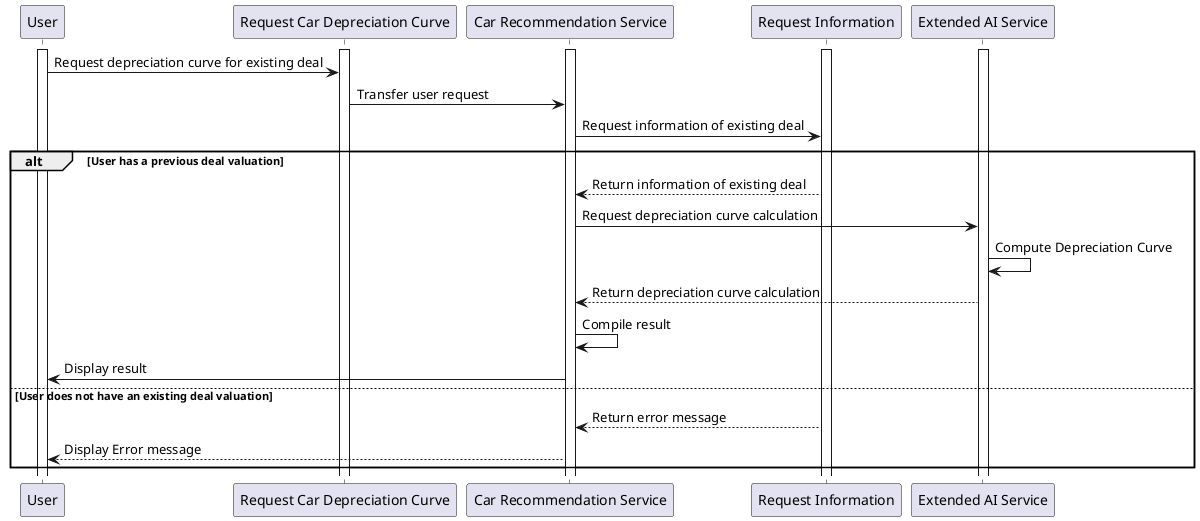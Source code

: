 @startuml be4
participant User
participant "Request Car Depreciation Curve"
participant "Car Recommendation Service"
participant "Request Information"
participant "Extended AI Service"

activate User
activate "Request Car Depreciation Curve"
activate "Car Recommendation Service"
activate "Request Information"
activate "Extended AI Service"

User -> "Request Car Depreciation Curve": Request depreciation curve for existing deal
"Request Car Depreciation Curve" -> "Car Recommendation Service": Transfer user request
"Car Recommendation Service" -> "Request Information": Request information of existing deal

alt User has a previous deal valuation
    "Car Recommendation Service" <-- "Request Information": Return information of existing deal
    "Car Recommendation Service" -> "Extended AI Service": Request depreciation curve calculation
    "Extended AI Service" -> "Extended AI Service": Compute Depreciation Curve
    "Car Recommendation Service" <-- "Extended AI Service": Return depreciation curve calculation
    "Car Recommendation Service" -> "Car Recommendation Service": Compile result
    "Car Recommendation Service" -> User: Display result
else User does not have an existing deal valuation
    "Car Recommendation Service" <-- "Request Information": Return error message
    User <-- "Car Recommendation Service": Display Error message
end

@enduml
